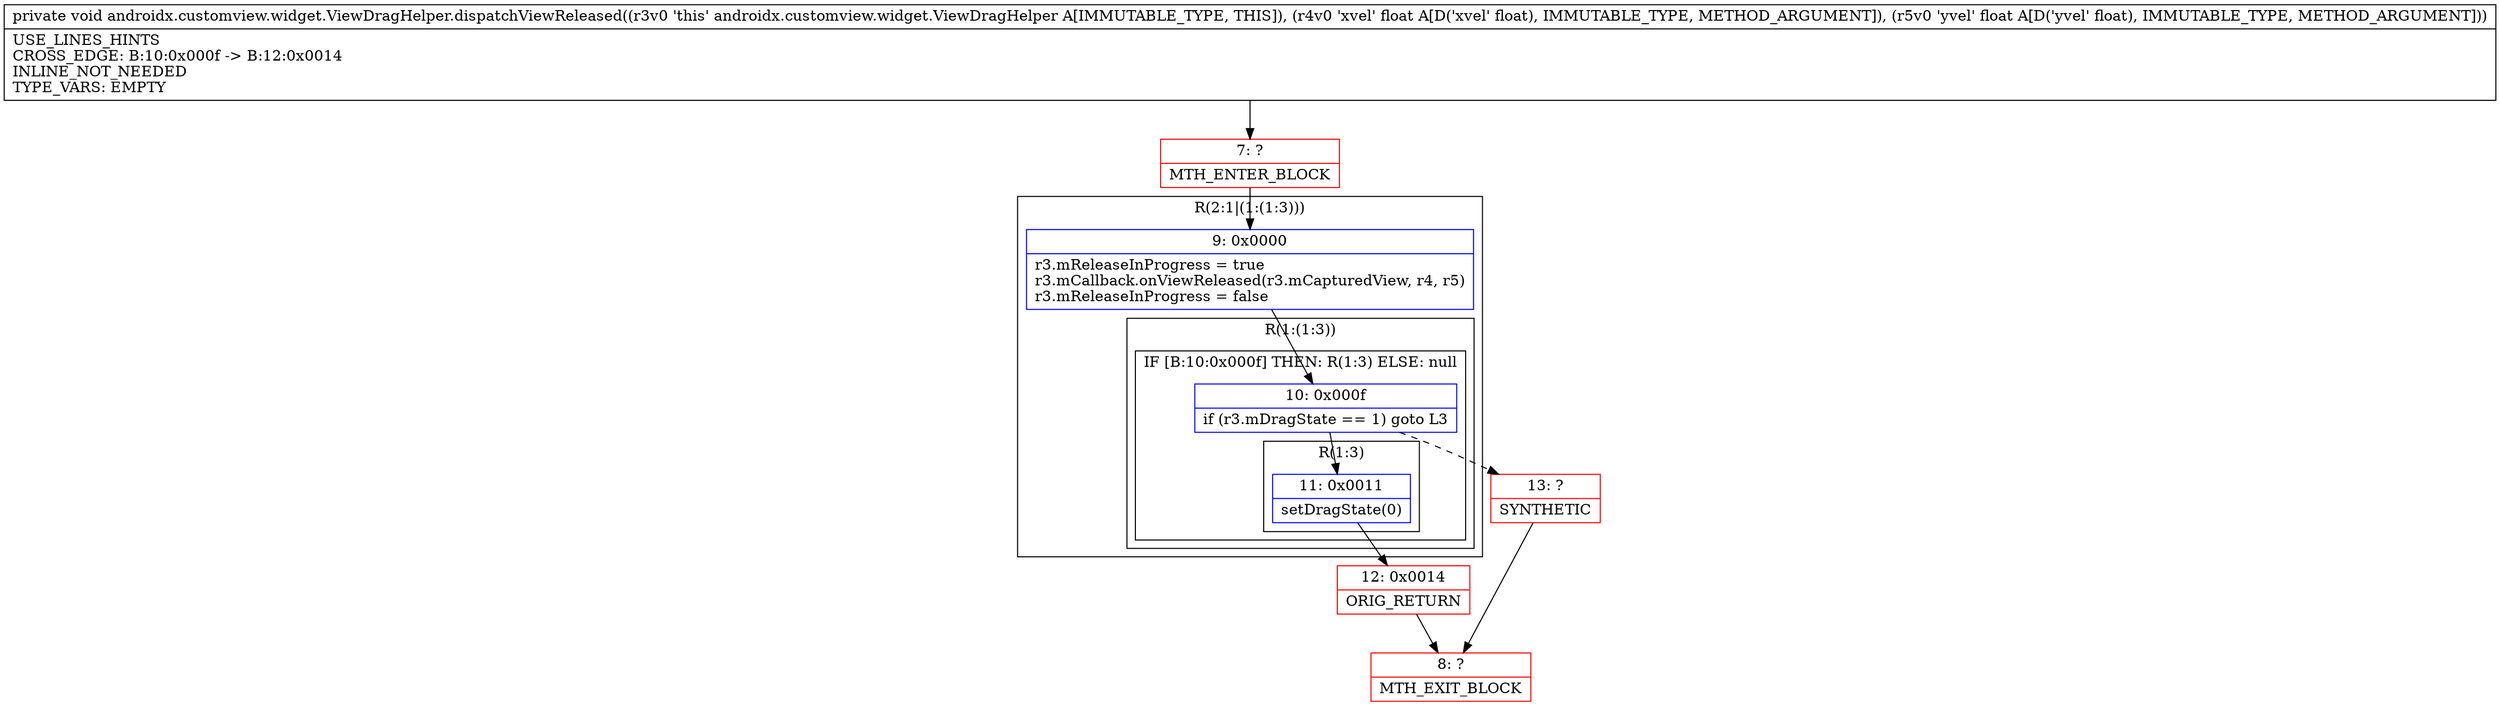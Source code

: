 digraph "CFG forandroidx.customview.widget.ViewDragHelper.dispatchViewReleased(FF)V" {
subgraph cluster_Region_1574286276 {
label = "R(2:1|(1:(1:3)))";
node [shape=record,color=blue];
Node_9 [shape=record,label="{9\:\ 0x0000|r3.mReleaseInProgress = true\lr3.mCallback.onViewReleased(r3.mCapturedView, r4, r5)\lr3.mReleaseInProgress = false\l}"];
subgraph cluster_Region_253251584 {
label = "R(1:(1:3))";
node [shape=record,color=blue];
subgraph cluster_IfRegion_1843795307 {
label = "IF [B:10:0x000f] THEN: R(1:3) ELSE: null";
node [shape=record,color=blue];
Node_10 [shape=record,label="{10\:\ 0x000f|if (r3.mDragState == 1) goto L3\l}"];
subgraph cluster_Region_293274175 {
label = "R(1:3)";
node [shape=record,color=blue];
Node_11 [shape=record,label="{11\:\ 0x0011|setDragState(0)\l}"];
}
}
}
}
Node_7 [shape=record,color=red,label="{7\:\ ?|MTH_ENTER_BLOCK\l}"];
Node_12 [shape=record,color=red,label="{12\:\ 0x0014|ORIG_RETURN\l}"];
Node_8 [shape=record,color=red,label="{8\:\ ?|MTH_EXIT_BLOCK\l}"];
Node_13 [shape=record,color=red,label="{13\:\ ?|SYNTHETIC\l}"];
MethodNode[shape=record,label="{private void androidx.customview.widget.ViewDragHelper.dispatchViewReleased((r3v0 'this' androidx.customview.widget.ViewDragHelper A[IMMUTABLE_TYPE, THIS]), (r4v0 'xvel' float A[D('xvel' float), IMMUTABLE_TYPE, METHOD_ARGUMENT]), (r5v0 'yvel' float A[D('yvel' float), IMMUTABLE_TYPE, METHOD_ARGUMENT]))  | USE_LINES_HINTS\lCROSS_EDGE: B:10:0x000f \-\> B:12:0x0014\lINLINE_NOT_NEEDED\lTYPE_VARS: EMPTY\l}"];
MethodNode -> Node_7;Node_9 -> Node_10;
Node_10 -> Node_11;
Node_10 -> Node_13[style=dashed];
Node_11 -> Node_12;
Node_7 -> Node_9;
Node_12 -> Node_8;
Node_13 -> Node_8;
}

